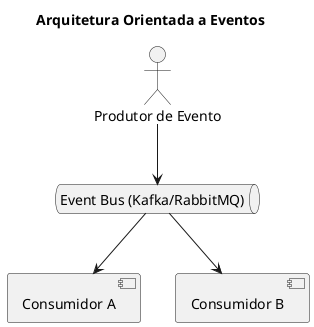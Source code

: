 @startuml
title Arquitetura Orientada a Eventos

actor "Produtor de Evento" as producer
queue "Event Bus (Kafka/RabbitMQ)" as bus
component "Consumidor A"
component "Consumidor B"

producer --> bus
bus --> "Consumidor A"
bus --> "Consumidor B"
@enduml